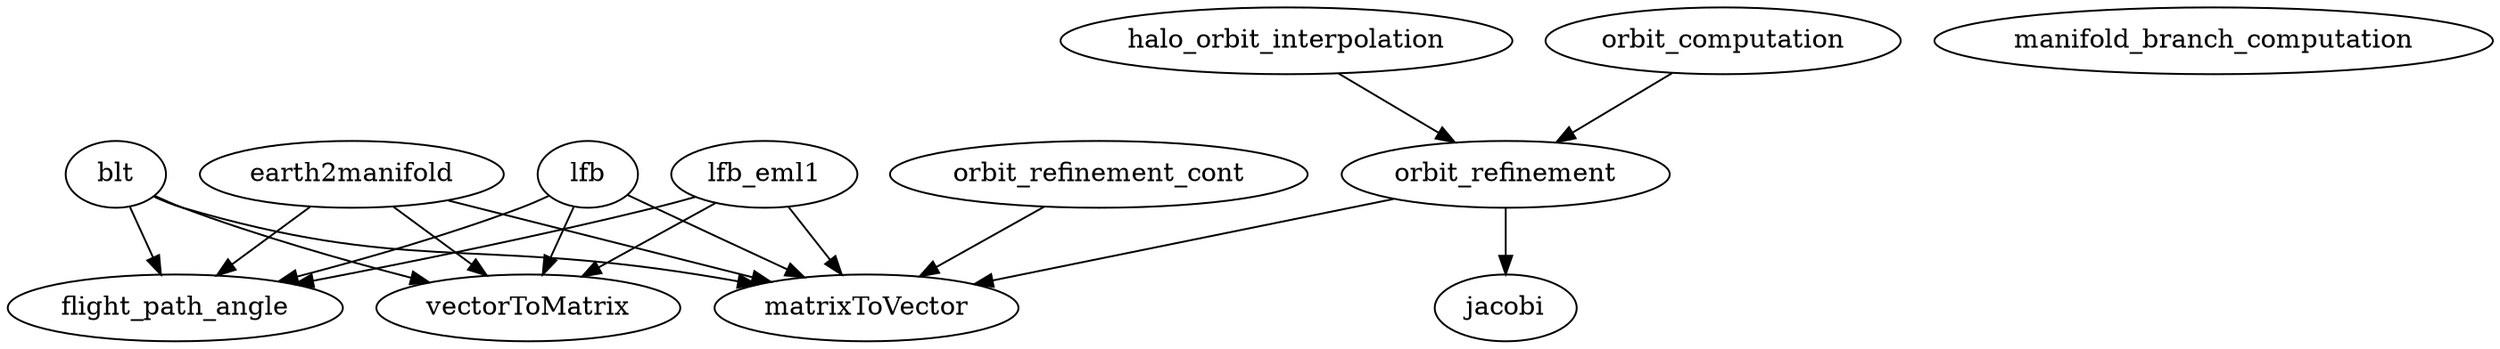 /* Created by mdot for Matlab */
digraph m2html {
  blt -> flight_path_angle;
  blt -> matrixToVector;
  blt -> vectorToMatrix;
  earth2manifold -> flight_path_angle;
  earth2manifold -> matrixToVector;
  earth2manifold -> vectorToMatrix;
  halo_orbit_interpolation -> orbit_refinement;
  lfb -> flight_path_angle;
  lfb -> matrixToVector;
  lfb -> vectorToMatrix;
  lfb_eml1 -> flight_path_angle;
  lfb_eml1 -> matrixToVector;
  lfb_eml1 -> vectorToMatrix;
  orbit_computation -> orbit_refinement;
  orbit_refinement -> jacobi;
  orbit_refinement -> matrixToVector;
  orbit_refinement_cont -> matrixToVector;

  blt [URL="blt.html"];
  earth2manifold [URL="earth2manifold.html"];
  flight_path_angle [URL="flight_path_angle.html"];
  halo_orbit_interpolation [URL="halo_orbit_interpolation.html"];
  jacobi [URL="jacobi.html"];
  lfb [URL="lfb.html"];
  lfb_eml1 [URL="lfb_eml1.html"];
  manifold_branch_computation [URL="manifold_branch_computation.html"];
  matrixToVector [URL="matrixToVector.html"];
  orbit_computation [URL="orbit_computation.html"];
  orbit_refinement [URL="orbit_refinement.html"];
  orbit_refinement_cont [URL="orbit_refinement_cont.html"];
  vectorToMatrix [URL="vectorToMatrix.html"];
}